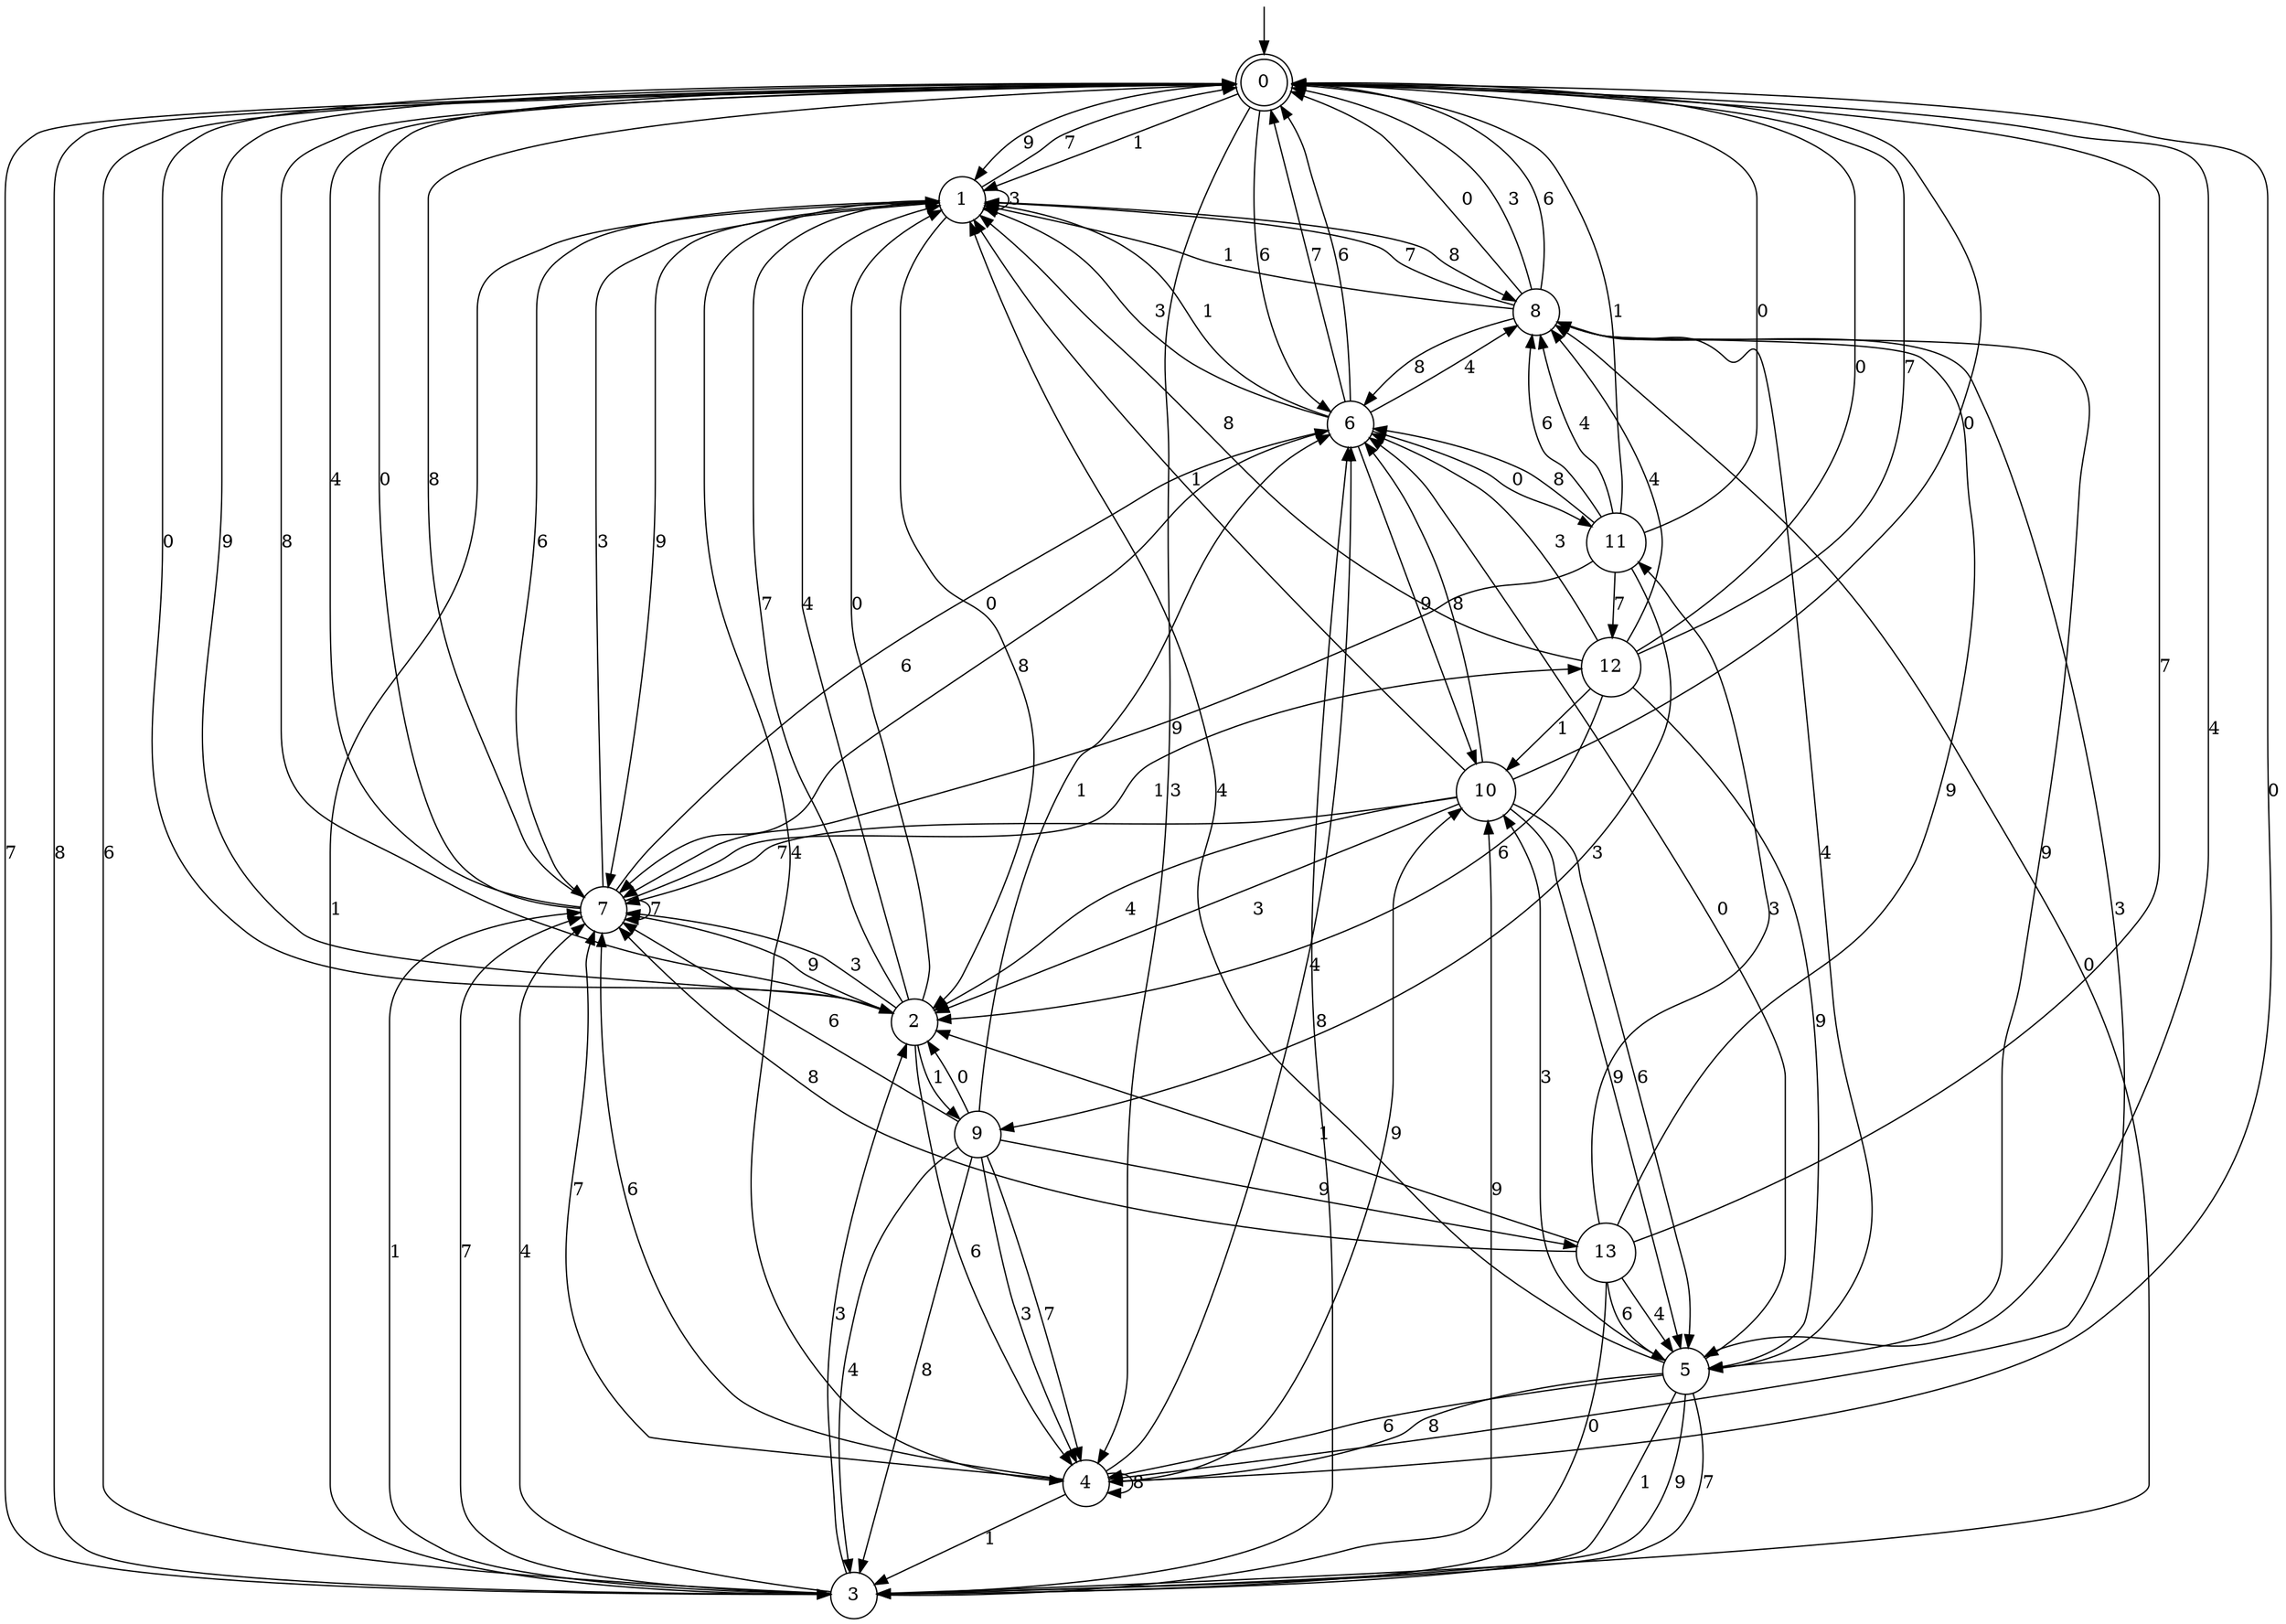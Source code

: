 digraph g {

	s0 [shape="doublecircle" label="0"];
	s1 [shape="circle" label="1"];
	s2 [shape="circle" label="2"];
	s3 [shape="circle" label="3"];
	s4 [shape="circle" label="4"];
	s5 [shape="circle" label="5"];
	s6 [shape="circle" label="6"];
	s7 [shape="circle" label="7"];
	s8 [shape="circle" label="8"];
	s9 [shape="circle" label="9"];
	s10 [shape="circle" label="10"];
	s11 [shape="circle" label="11"];
	s12 [shape="circle" label="12"];
	s13 [shape="circle" label="13"];
	s0 -> s1 [label="1"];
	s0 -> s2 [label="0"];
	s0 -> s1 [label="9"];
	s0 -> s3 [label="7"];
	s0 -> s4 [label="3"];
	s0 -> s5 [label="4"];
	s0 -> s6 [label="6"];
	s0 -> s3 [label="8"];
	s1 -> s3 [label="1"];
	s1 -> s2 [label="0"];
	s1 -> s7 [label="9"];
	s1 -> s0 [label="7"];
	s1 -> s1 [label="3"];
	s1 -> s4 [label="4"];
	s1 -> s7 [label="6"];
	s1 -> s8 [label="8"];
	s2 -> s9 [label="1"];
	s2 -> s1 [label="0"];
	s2 -> s0 [label="9"];
	s2 -> s1 [label="7"];
	s2 -> s7 [label="3"];
	s2 -> s1 [label="4"];
	s2 -> s4 [label="6"];
	s2 -> s0 [label="8"];
	s3 -> s7 [label="1"];
	s3 -> s8 [label="0"];
	s3 -> s10 [label="9"];
	s3 -> s7 [label="7"];
	s3 -> s2 [label="3"];
	s3 -> s7 [label="4"];
	s3 -> s0 [label="6"];
	s3 -> s6 [label="8"];
	s4 -> s3 [label="1"];
	s4 -> s0 [label="0"];
	s4 -> s10 [label="9"];
	s4 -> s7 [label="7"];
	s4 -> s8 [label="3"];
	s4 -> s6 [label="4"];
	s4 -> s7 [label="6"];
	s4 -> s4 [label="8"];
	s5 -> s3 [label="1"];
	s5 -> s6 [label="0"];
	s5 -> s3 [label="9"];
	s5 -> s3 [label="7"];
	s5 -> s10 [label="3"];
	s5 -> s1 [label="4"];
	s5 -> s4 [label="6"];
	s5 -> s4 [label="8"];
	s6 -> s1 [label="1"];
	s6 -> s11 [label="0"];
	s6 -> s10 [label="9"];
	s6 -> s0 [label="7"];
	s6 -> s1 [label="3"];
	s6 -> s8 [label="4"];
	s6 -> s0 [label="6"];
	s6 -> s7 [label="8"];
	s7 -> s12 [label="1"];
	s7 -> s0 [label="0"];
	s7 -> s2 [label="9"];
	s7 -> s7 [label="7"];
	s7 -> s1 [label="3"];
	s7 -> s0 [label="4"];
	s7 -> s6 [label="6"];
	s7 -> s0 [label="8"];
	s8 -> s1 [label="1"];
	s8 -> s0 [label="0"];
	s8 -> s5 [label="9"];
	s8 -> s1 [label="7"];
	s8 -> s0 [label="3"];
	s8 -> s5 [label="4"];
	s8 -> s0 [label="6"];
	s8 -> s6 [label="8"];
	s9 -> s6 [label="1"];
	s9 -> s2 [label="0"];
	s9 -> s13 [label="9"];
	s9 -> s4 [label="7"];
	s9 -> s4 [label="3"];
	s9 -> s3 [label="4"];
	s9 -> s7 [label="6"];
	s9 -> s3 [label="8"];
	s10 -> s1 [label="1"];
	s10 -> s0 [label="0"];
	s10 -> s5 [label="9"];
	s10 -> s7 [label="7"];
	s10 -> s2 [label="3"];
	s10 -> s2 [label="4"];
	s10 -> s5 [label="6"];
	s10 -> s6 [label="8"];
	s11 -> s0 [label="1"];
	s11 -> s0 [label="0"];
	s11 -> s7 [label="9"];
	s11 -> s12 [label="7"];
	s11 -> s9 [label="3"];
	s11 -> s8 [label="4"];
	s11 -> s8 [label="6"];
	s11 -> s6 [label="8"];
	s12 -> s10 [label="1"];
	s12 -> s0 [label="0"];
	s12 -> s5 [label="9"];
	s12 -> s0 [label="7"];
	s12 -> s6 [label="3"];
	s12 -> s8 [label="4"];
	s12 -> s2 [label="6"];
	s12 -> s1 [label="8"];
	s13 -> s2 [label="1"];
	s13 -> s3 [label="0"];
	s13 -> s8 [label="9"];
	s13 -> s0 [label="7"];
	s13 -> s11 [label="3"];
	s13 -> s5 [label="4"];
	s13 -> s5 [label="6"];
	s13 -> s7 [label="8"];

__start0 [label="" shape="none" width="0" height="0"];
__start0 -> s0;

}
